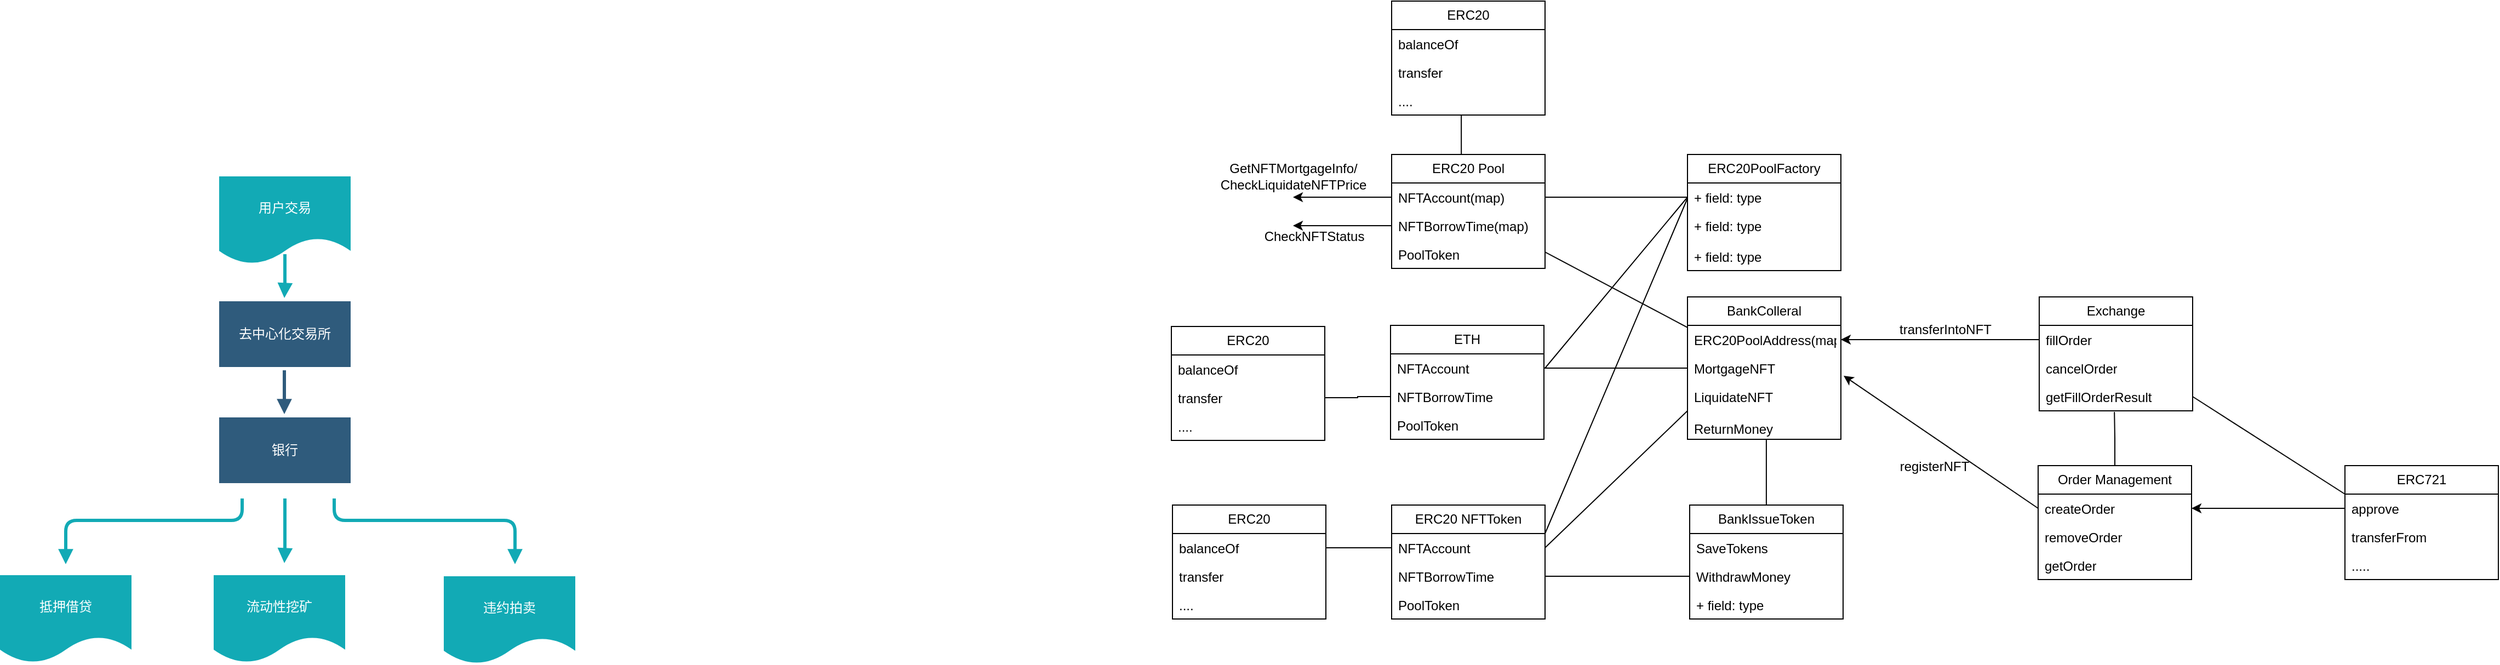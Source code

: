 <mxfile version="21.1.2" type="github">
  <diagram id="07fea595-8f29-1299-0266-81d95cde20df" name="Page-1">
    <mxGraphModel dx="2255" dy="563" grid="1" gridSize="10" guides="1" tooltips="1" connect="1" arrows="1" fold="1" page="1" pageScale="1" pageWidth="1169" pageHeight="827" background="#ffffff" math="0" shadow="0">
      <root>
        <mxCell id="0" />
        <mxCell id="1" parent="0" />
        <mxCell id="0MdUZJ0Amhr4Ln2m6rTR-217" value="去中心化交易所" style="whiteSpace=wrap;shadow=0;fontColor=#FFFFFF;fontFamily=Helvetica;fontStyle=0;html=1;fontSize=12;plain-purple;strokeColor=none;fillColor=#2f5b7c;gradientColor=none;spacing=6;verticalAlign=middle;" vertex="1" parent="1">
          <mxGeometry x="-70" y="994" width="120" height="60" as="geometry" />
        </mxCell>
        <mxCell id="0MdUZJ0Amhr4Ln2m6rTR-227" value="银行" style="whiteSpace=wrap;shadow=0;fontColor=#FFFFFF;fontFamily=Helvetica;fontStyle=0;html=1;fontSize=12;plain-purple;strokeColor=none;fillColor=#2f5b7c;gradientColor=none;spacing=6;verticalAlign=middle;" vertex="1" parent="1">
          <mxGeometry x="-70" y="1100" width="120" height="60" as="geometry" />
        </mxCell>
        <mxCell id="0MdUZJ0Amhr4Ln2m6rTR-228" value="抵押借贷&lt;br&gt; " style="shape=document;whiteSpace=wrap;verticalAlign=middle;strokeColor=none;fillColor=#12aab5;shadow=0;fontColor=#FFFFFF;fontFamily=Helvetica;fontStyle=0;html=1;fontSize=12;spacing=6;spacingBottom=22;" vertex="1" parent="1">
          <mxGeometry x="-270" y="1244" width="120" height="80" as="geometry" />
        </mxCell>
        <mxCell id="0MdUZJ0Amhr4Ln2m6rTR-229" value="流动性挖矿&lt;br&gt; " style="shape=document;whiteSpace=wrap;verticalAlign=middle;strokeColor=none;fillColor=#12aab5;shadow=0;fontColor=#FFFFFF;fontFamily=Helvetica;fontStyle=0;html=1;fontSize=12;spacing=6;spacingBottom=22;" vertex="1" parent="1">
          <mxGeometry x="-75" y="1244" width="120" height="80" as="geometry" />
        </mxCell>
        <mxCell id="0MdUZJ0Amhr4Ln2m6rTR-230" value="违约拍卖&lt;br&gt; " style="shape=document;whiteSpace=wrap;verticalAlign=middle;strokeColor=none;fillColor=#12aab5;shadow=0;fontColor=#FFFFFF;fontFamily=Helvetica;fontStyle=0;html=1;fontSize=12;spacing=6;spacingBottom=22;" vertex="1" parent="1">
          <mxGeometry x="135" y="1245" width="120" height="80" as="geometry" />
        </mxCell>
        <mxCell id="0MdUZJ0Amhr4Ln2m6rTR-231" value="用户交易&lt;br&gt; " style="shape=document;whiteSpace=wrap;verticalAlign=middle;strokeColor=none;fillColor=#12aab5;shadow=0;fontColor=#FFFFFF;fontFamily=Helvetica;fontStyle=0;html=1;fontSize=12;spacing=6;spacingBottom=22;" vertex="1" parent="1">
          <mxGeometry x="-70" y="880" width="120" height="80" as="geometry" />
        </mxCell>
        <mxCell id="0MdUZJ0Amhr4Ln2m6rTR-233" value="" style="edgeStyle=segmentEdgeStyle;strokeColor=#12AAB5;strokeWidth=3;html=1;endArrow=block;endFill=1;" edge="1" parent="1">
          <mxGeometry x="-57.5" y="656" width="100" height="100" as="geometry">
            <mxPoint x="-10" y="951" as="sourcePoint" />
            <mxPoint x="-10.5" y="991" as="targetPoint" />
            <Array as="points">
              <mxPoint x="-10.5" y="981" />
            </Array>
          </mxGeometry>
        </mxCell>
        <mxCell id="0MdUZJ0Amhr4Ln2m6rTR-234" value="" style="edgeStyle=segmentEdgeStyle;strokeColor=#2F5B7C;strokeWidth=3;html=1;endArrow=block;endFill=1;" edge="1" parent="1">
          <mxGeometry width="100" height="100" relative="1" as="geometry">
            <mxPoint x="-10.5" y="1057" as="sourcePoint" />
            <mxPoint x="-10.5" y="1097" as="targetPoint" />
            <Array as="points">
              <mxPoint x="-10.5" y="1082" />
              <mxPoint x="-10.5" y="1082" />
            </Array>
          </mxGeometry>
        </mxCell>
        <mxCell id="0MdUZJ0Amhr4Ln2m6rTR-235" value="" style="edgeStyle=segmentEdgeStyle;strokeColor=#12AAB5;strokeWidth=3;html=1;endArrow=block;endFill=1;" edge="1" parent="1">
          <mxGeometry x="-97" y="869" width="100" height="100" as="geometry">
            <mxPoint x="-49" y="1174" as="sourcePoint" />
            <mxPoint x="-210" y="1234" as="targetPoint" />
            <Array as="points">
              <mxPoint x="-49" y="1194" />
              <mxPoint x="-210" y="1194" />
            </Array>
          </mxGeometry>
        </mxCell>
        <mxCell id="0MdUZJ0Amhr4Ln2m6rTR-236" value="" style="edgeStyle=segmentEdgeStyle;strokeColor=#12AAB5;strokeWidth=3;html=1;endArrow=block;endFill=1;" edge="1" parent="1">
          <mxGeometry x="313" y="869" width="100" height="100" as="geometry">
            <mxPoint x="35" y="1174" as="sourcePoint" />
            <mxPoint x="200" y="1234" as="targetPoint" />
            <Array as="points">
              <mxPoint x="35" y="1194" />
              <mxPoint x="200" y="1194" />
            </Array>
          </mxGeometry>
        </mxCell>
        <mxCell id="0MdUZJ0Amhr4Ln2m6rTR-237" value="" style="edgeStyle=segmentEdgeStyle;strokeColor=#12AAB5;strokeWidth=3;html=1;endArrow=block;endFill=1;" edge="1" parent="1">
          <mxGeometry x="-57.5" y="898" width="100" height="100" as="geometry">
            <mxPoint x="-10" y="1174" as="sourcePoint" />
            <mxPoint x="-10.5" y="1233" as="targetPoint" />
            <Array as="points">
              <mxPoint x="-10.5" y="1223" />
            </Array>
          </mxGeometry>
        </mxCell>
        <mxCell id="0MdUZJ0Amhr4Ln2m6rTR-247" value="" style="rounded=0;orthogonalLoop=0;jettySize=auto;html=1;endArrow=none;endFill=0;" edge="1" parent="1" source="0MdUZJ0Amhr4Ln2m6rTR-239" target="0MdUZJ0Amhr4Ln2m6rTR-243">
          <mxGeometry relative="1" as="geometry" />
        </mxCell>
        <mxCell id="0MdUZJ0Amhr4Ln2m6rTR-300" style="edgeStyle=orthogonalEdgeStyle;rounded=0;orthogonalLoop=1;jettySize=auto;html=1;exitX=0.5;exitY=0;exitDx=0;exitDy=0;entryX=0.454;entryY=0.981;entryDx=0;entryDy=0;entryPerimeter=0;endArrow=none;endFill=0;" edge="1" parent="1" source="0MdUZJ0Amhr4Ln2m6rTR-239" target="0MdUZJ0Amhr4Ln2m6rTR-299">
          <mxGeometry relative="1" as="geometry" />
        </mxCell>
        <mxCell id="0MdUZJ0Amhr4Ln2m6rTR-239" value="ERC20 Pool" style="swimlane;fontStyle=0;childLayout=stackLayout;horizontal=1;startSize=26;fillColor=none;horizontalStack=0;resizeParent=1;resizeParentMax=0;resizeLast=0;collapsible=1;marginBottom=0;whiteSpace=wrap;html=1;" vertex="1" parent="1">
          <mxGeometry x="1000" y="860" width="140" height="104" as="geometry" />
        </mxCell>
        <mxCell id="0MdUZJ0Amhr4Ln2m6rTR-283" style="edgeStyle=orthogonalEdgeStyle;rounded=0;orthogonalLoop=1;jettySize=auto;html=1;exitX=0;exitY=0.5;exitDx=0;exitDy=0;" edge="1" parent="0MdUZJ0Amhr4Ln2m6rTR-239" source="0MdUZJ0Amhr4Ln2m6rTR-240">
          <mxGeometry relative="1" as="geometry">
            <mxPoint x="-90" y="39" as="targetPoint" />
          </mxGeometry>
        </mxCell>
        <mxCell id="0MdUZJ0Amhr4Ln2m6rTR-240" value="NFTAccount(map)" style="text;strokeColor=none;fillColor=none;align=left;verticalAlign=top;spacingLeft=4;spacingRight=4;overflow=hidden;rotatable=0;points=[[0,0.5],[1,0.5]];portConstraint=eastwest;whiteSpace=wrap;html=1;" vertex="1" parent="0MdUZJ0Amhr4Ln2m6rTR-239">
          <mxGeometry y="26" width="140" height="26" as="geometry" />
        </mxCell>
        <mxCell id="0MdUZJ0Amhr4Ln2m6rTR-285" style="edgeStyle=orthogonalEdgeStyle;rounded=0;orthogonalLoop=1;jettySize=auto;html=1;" edge="1" parent="0MdUZJ0Amhr4Ln2m6rTR-239" source="0MdUZJ0Amhr4Ln2m6rTR-241">
          <mxGeometry relative="1" as="geometry">
            <mxPoint x="-90" y="65" as="targetPoint" />
          </mxGeometry>
        </mxCell>
        <mxCell id="0MdUZJ0Amhr4Ln2m6rTR-241" value="NFTBorrowTime(map)" style="text;strokeColor=none;fillColor=none;align=left;verticalAlign=top;spacingLeft=4;spacingRight=4;overflow=hidden;rotatable=0;points=[[0,0.5],[1,0.5]];portConstraint=eastwest;whiteSpace=wrap;html=1;" vertex="1" parent="0MdUZJ0Amhr4Ln2m6rTR-239">
          <mxGeometry y="52" width="140" height="26" as="geometry" />
        </mxCell>
        <mxCell id="0MdUZJ0Amhr4Ln2m6rTR-242" value="PoolToken" style="text;strokeColor=none;fillColor=none;align=left;verticalAlign=top;spacingLeft=4;spacingRight=4;overflow=hidden;rotatable=0;points=[[0,0.5],[1,0.5]];portConstraint=eastwest;whiteSpace=wrap;html=1;" vertex="1" parent="0MdUZJ0Amhr4Ln2m6rTR-239">
          <mxGeometry y="78" width="140" height="26" as="geometry" />
        </mxCell>
        <mxCell id="0MdUZJ0Amhr4Ln2m6rTR-243" value="BankColleral" style="swimlane;fontStyle=0;childLayout=stackLayout;horizontal=1;startSize=26;fillColor=none;horizontalStack=0;resizeParent=1;resizeParentMax=0;resizeLast=0;collapsible=1;marginBottom=0;whiteSpace=wrap;html=1;" vertex="1" parent="1">
          <mxGeometry x="1270" y="990" width="140" height="130" as="geometry" />
        </mxCell>
        <mxCell id="0MdUZJ0Amhr4Ln2m6rTR-244" value="ERC20PoolAddress(map)" style="text;strokeColor=none;fillColor=none;align=left;verticalAlign=top;spacingLeft=4;spacingRight=4;overflow=hidden;rotatable=0;points=[[0,0.5],[1,0.5]];portConstraint=eastwest;whiteSpace=wrap;html=1;" vertex="1" parent="0MdUZJ0Amhr4Ln2m6rTR-243">
          <mxGeometry y="26" width="140" height="26" as="geometry" />
        </mxCell>
        <mxCell id="0MdUZJ0Amhr4Ln2m6rTR-245" value="MortgageNFT" style="text;strokeColor=none;fillColor=none;align=left;verticalAlign=top;spacingLeft=4;spacingRight=4;overflow=hidden;rotatable=0;points=[[0,0.5],[1,0.5]];portConstraint=eastwest;whiteSpace=wrap;html=1;" vertex="1" parent="0MdUZJ0Amhr4Ln2m6rTR-243">
          <mxGeometry y="52" width="140" height="26" as="geometry" />
        </mxCell>
        <mxCell id="0MdUZJ0Amhr4Ln2m6rTR-246" value="LiquidateNFT&lt;br&gt;&lt;br&gt;ReturnMoney" style="text;strokeColor=none;fillColor=none;align=left;verticalAlign=top;spacingLeft=4;spacingRight=4;overflow=hidden;rotatable=0;points=[[0,0.5],[1,0.5]];portConstraint=eastwest;whiteSpace=wrap;html=1;" vertex="1" parent="0MdUZJ0Amhr4Ln2m6rTR-243">
          <mxGeometry y="78" width="140" height="52" as="geometry" />
        </mxCell>
        <mxCell id="0MdUZJ0Amhr4Ln2m6rTR-248" value="ETH" style="swimlane;fontStyle=0;childLayout=stackLayout;horizontal=1;startSize=26;fillColor=none;horizontalStack=0;resizeParent=1;resizeParentMax=0;resizeLast=0;collapsible=1;marginBottom=0;whiteSpace=wrap;html=1;" vertex="1" parent="1">
          <mxGeometry x="999" y="1016" width="140" height="104" as="geometry" />
        </mxCell>
        <mxCell id="0MdUZJ0Amhr4Ln2m6rTR-249" value="NFTAccount" style="text;strokeColor=none;fillColor=none;align=left;verticalAlign=top;spacingLeft=4;spacingRight=4;overflow=hidden;rotatable=0;points=[[0,0.5],[1,0.5]];portConstraint=eastwest;whiteSpace=wrap;html=1;" vertex="1" parent="0MdUZJ0Amhr4Ln2m6rTR-248">
          <mxGeometry y="26" width="140" height="26" as="geometry" />
        </mxCell>
        <mxCell id="0MdUZJ0Amhr4Ln2m6rTR-250" value="NFTBorrowTime" style="text;strokeColor=none;fillColor=none;align=left;verticalAlign=top;spacingLeft=4;spacingRight=4;overflow=hidden;rotatable=0;points=[[0,0.5],[1,0.5]];portConstraint=eastwest;whiteSpace=wrap;html=1;" vertex="1" parent="0MdUZJ0Amhr4Ln2m6rTR-248">
          <mxGeometry y="52" width="140" height="26" as="geometry" />
        </mxCell>
        <mxCell id="0MdUZJ0Amhr4Ln2m6rTR-251" value="PoolToken" style="text;strokeColor=none;fillColor=none;align=left;verticalAlign=top;spacingLeft=4;spacingRight=4;overflow=hidden;rotatable=0;points=[[0,0.5],[1,0.5]];portConstraint=eastwest;whiteSpace=wrap;html=1;" vertex="1" parent="0MdUZJ0Amhr4Ln2m6rTR-248">
          <mxGeometry y="78" width="140" height="26" as="geometry" />
        </mxCell>
        <mxCell id="0MdUZJ0Amhr4Ln2m6rTR-318" style="rounded=0;orthogonalLoop=1;jettySize=auto;html=1;exitX=1;exitY=0.25;exitDx=0;exitDy=0;endArrow=none;endFill=0;" edge="1" parent="1" source="0MdUZJ0Amhr4Ln2m6rTR-252">
          <mxGeometry relative="1" as="geometry">
            <mxPoint x="1270" y="900" as="targetPoint" />
          </mxGeometry>
        </mxCell>
        <mxCell id="0MdUZJ0Amhr4Ln2m6rTR-252" value="ERC20 NFTToken" style="swimlane;fontStyle=0;childLayout=stackLayout;horizontal=1;startSize=26;fillColor=none;horizontalStack=0;resizeParent=1;resizeParentMax=0;resizeLast=0;collapsible=1;marginBottom=0;whiteSpace=wrap;html=1;" vertex="1" parent="1">
          <mxGeometry x="1000" y="1180" width="140" height="104" as="geometry" />
        </mxCell>
        <mxCell id="0MdUZJ0Amhr4Ln2m6rTR-253" value="NFTAccount" style="text;strokeColor=none;fillColor=none;align=left;verticalAlign=top;spacingLeft=4;spacingRight=4;overflow=hidden;rotatable=0;points=[[0,0.5],[1,0.5]];portConstraint=eastwest;whiteSpace=wrap;html=1;" vertex="1" parent="0MdUZJ0Amhr4Ln2m6rTR-252">
          <mxGeometry y="26" width="140" height="26" as="geometry" />
        </mxCell>
        <mxCell id="0MdUZJ0Amhr4Ln2m6rTR-254" value="NFTBorrowTime" style="text;strokeColor=none;fillColor=none;align=left;verticalAlign=top;spacingLeft=4;spacingRight=4;overflow=hidden;rotatable=0;points=[[0,0.5],[1,0.5]];portConstraint=eastwest;whiteSpace=wrap;html=1;" vertex="1" parent="0MdUZJ0Amhr4Ln2m6rTR-252">
          <mxGeometry y="52" width="140" height="26" as="geometry" />
        </mxCell>
        <mxCell id="0MdUZJ0Amhr4Ln2m6rTR-255" value="PoolToken" style="text;strokeColor=none;fillColor=none;align=left;verticalAlign=top;spacingLeft=4;spacingRight=4;overflow=hidden;rotatable=0;points=[[0,0.5],[1,0.5]];portConstraint=eastwest;whiteSpace=wrap;html=1;" vertex="1" parent="0MdUZJ0Amhr4Ln2m6rTR-252">
          <mxGeometry y="78" width="140" height="26" as="geometry" />
        </mxCell>
        <mxCell id="0MdUZJ0Amhr4Ln2m6rTR-257" style="edgeStyle=orthogonalEdgeStyle;rounded=0;orthogonalLoop=1;jettySize=auto;html=1;entryX=0;entryY=0.5;entryDx=0;entryDy=0;endArrow=none;endFill=0;" edge="1" parent="1" source="0MdUZJ0Amhr4Ln2m6rTR-249" target="0MdUZJ0Amhr4Ln2m6rTR-245">
          <mxGeometry relative="1" as="geometry" />
        </mxCell>
        <mxCell id="0MdUZJ0Amhr4Ln2m6rTR-258" style="rounded=0;orthogonalLoop=1;jettySize=auto;html=1;entryX=0;entryY=0.5;entryDx=0;entryDy=0;exitX=1;exitY=0.5;exitDx=0;exitDy=0;endArrow=none;endFill=0;" edge="1" parent="1" source="0MdUZJ0Amhr4Ln2m6rTR-253" target="0MdUZJ0Amhr4Ln2m6rTR-246">
          <mxGeometry relative="1" as="geometry" />
        </mxCell>
        <mxCell id="0MdUZJ0Amhr4Ln2m6rTR-266" style="edgeStyle=orthogonalEdgeStyle;rounded=0;orthogonalLoop=1;jettySize=auto;html=1;endArrow=none;endFill=0;entryX=0.514;entryY=1.01;entryDx=0;entryDy=0;entryPerimeter=0;" edge="1" parent="1" source="0MdUZJ0Amhr4Ln2m6rTR-260" target="0MdUZJ0Amhr4Ln2m6rTR-246">
          <mxGeometry relative="1" as="geometry">
            <mxPoint x="1342" y="1130" as="targetPoint" />
          </mxGeometry>
        </mxCell>
        <mxCell id="0MdUZJ0Amhr4Ln2m6rTR-260" value="BankIssueToken" style="swimlane;fontStyle=0;childLayout=stackLayout;horizontal=1;startSize=26;fillColor=none;horizontalStack=0;resizeParent=1;resizeParentMax=0;resizeLast=0;collapsible=1;marginBottom=0;whiteSpace=wrap;html=1;" vertex="1" parent="1">
          <mxGeometry x="1272" y="1180" width="140" height="104" as="geometry" />
        </mxCell>
        <mxCell id="0MdUZJ0Amhr4Ln2m6rTR-261" value="SaveTokens" style="text;strokeColor=none;fillColor=none;align=left;verticalAlign=top;spacingLeft=4;spacingRight=4;overflow=hidden;rotatable=0;points=[[0,0.5],[1,0.5]];portConstraint=eastwest;whiteSpace=wrap;html=1;" vertex="1" parent="0MdUZJ0Amhr4Ln2m6rTR-260">
          <mxGeometry y="26" width="140" height="26" as="geometry" />
        </mxCell>
        <mxCell id="0MdUZJ0Amhr4Ln2m6rTR-262" value="WithdrawMoney" style="text;strokeColor=none;fillColor=none;align=left;verticalAlign=top;spacingLeft=4;spacingRight=4;overflow=hidden;rotatable=0;points=[[0,0.5],[1,0.5]];portConstraint=eastwest;whiteSpace=wrap;html=1;" vertex="1" parent="0MdUZJ0Amhr4Ln2m6rTR-260">
          <mxGeometry y="52" width="140" height="26" as="geometry" />
        </mxCell>
        <mxCell id="0MdUZJ0Amhr4Ln2m6rTR-263" value="+ field: type" style="text;strokeColor=none;fillColor=none;align=left;verticalAlign=top;spacingLeft=4;spacingRight=4;overflow=hidden;rotatable=0;points=[[0,0.5],[1,0.5]];portConstraint=eastwest;whiteSpace=wrap;html=1;" vertex="1" parent="0MdUZJ0Amhr4Ln2m6rTR-260">
          <mxGeometry y="78" width="140" height="26" as="geometry" />
        </mxCell>
        <mxCell id="0MdUZJ0Amhr4Ln2m6rTR-264" style="edgeStyle=orthogonalEdgeStyle;rounded=0;orthogonalLoop=1;jettySize=auto;html=1;entryX=0;entryY=0.5;entryDx=0;entryDy=0;endArrow=none;endFill=0;" edge="1" parent="1" source="0MdUZJ0Amhr4Ln2m6rTR-254" target="0MdUZJ0Amhr4Ln2m6rTR-262">
          <mxGeometry relative="1" as="geometry" />
        </mxCell>
        <mxCell id="0MdUZJ0Amhr4Ln2m6rTR-267" value="Exchange" style="swimlane;fontStyle=0;childLayout=stackLayout;horizontal=1;startSize=26;fillColor=none;horizontalStack=0;resizeParent=1;resizeParentMax=0;resizeLast=0;collapsible=1;marginBottom=0;whiteSpace=wrap;html=1;" vertex="1" parent="1">
          <mxGeometry x="1591" y="990" width="140" height="104" as="geometry" />
        </mxCell>
        <mxCell id="0MdUZJ0Amhr4Ln2m6rTR-268" value="fillOrder" style="text;strokeColor=none;fillColor=none;align=left;verticalAlign=top;spacingLeft=4;spacingRight=4;overflow=hidden;rotatable=0;points=[[0,0.5],[1,0.5]];portConstraint=eastwest;whiteSpace=wrap;html=1;" vertex="1" parent="0MdUZJ0Amhr4Ln2m6rTR-267">
          <mxGeometry y="26" width="140" height="26" as="geometry" />
        </mxCell>
        <mxCell id="0MdUZJ0Amhr4Ln2m6rTR-269" value="cancelOrder&lt;span id=&quot;docs-internal-guid-cefc90cc-7fff-31b1-23c8-4a51f137ae69&quot;&gt;&lt;/span&gt;&lt;span id=&quot;docs-internal-guid-cefc90cc-7fff-31b1-23c8-4a51f137ae69&quot;&gt;&lt;/span&gt;&lt;span id=&quot;docs-internal-guid-cefc90cc-7fff-31b1-23c8-4a51f137ae69&quot;&gt;&lt;/span&gt;" style="text;strokeColor=none;fillColor=none;align=left;verticalAlign=top;spacingLeft=4;spacingRight=4;overflow=hidden;rotatable=0;points=[[0,0.5],[1,0.5]];portConstraint=eastwest;whiteSpace=wrap;html=1;" vertex="1" parent="0MdUZJ0Amhr4Ln2m6rTR-267">
          <mxGeometry y="52" width="140" height="26" as="geometry" />
        </mxCell>
        <mxCell id="0MdUZJ0Amhr4Ln2m6rTR-270" value="getFillOrderResult&lt;span id=&quot;docs-internal-guid-ebca988b-7fff-6f1b-a2be-4e95049471c1&quot;&gt;&lt;/span&gt;" style="text;strokeColor=none;fillColor=none;align=left;verticalAlign=top;spacingLeft=4;spacingRight=4;overflow=hidden;rotatable=0;points=[[0,0.5],[1,0.5]];portConstraint=eastwest;whiteSpace=wrap;html=1;" vertex="1" parent="0MdUZJ0Amhr4Ln2m6rTR-267">
          <mxGeometry y="78" width="140" height="26" as="geometry" />
        </mxCell>
        <mxCell id="0MdUZJ0Amhr4Ln2m6rTR-287" style="edgeStyle=orthogonalEdgeStyle;rounded=0;orthogonalLoop=1;jettySize=auto;html=1;entryX=0.49;entryY=1.037;entryDx=0;entryDy=0;entryPerimeter=0;endArrow=none;endFill=0;" edge="1" parent="1" source="0MdUZJ0Amhr4Ln2m6rTR-271" target="0MdUZJ0Amhr4Ln2m6rTR-270">
          <mxGeometry relative="1" as="geometry" />
        </mxCell>
        <mxCell id="0MdUZJ0Amhr4Ln2m6rTR-271" value="Order Management" style="swimlane;fontStyle=0;childLayout=stackLayout;horizontal=1;startSize=26;fillColor=none;horizontalStack=0;resizeParent=1;resizeParentMax=0;resizeLast=0;collapsible=1;marginBottom=0;whiteSpace=wrap;html=1;" vertex="1" parent="1">
          <mxGeometry x="1590" y="1144" width="140" height="104" as="geometry" />
        </mxCell>
        <mxCell id="0MdUZJ0Amhr4Ln2m6rTR-272" value="createOrder" style="text;strokeColor=none;fillColor=none;align=left;verticalAlign=top;spacingLeft=4;spacingRight=4;overflow=hidden;rotatable=0;points=[[0,0.5],[1,0.5]];portConstraint=eastwest;whiteSpace=wrap;html=1;" vertex="1" parent="0MdUZJ0Amhr4Ln2m6rTR-271">
          <mxGeometry y="26" width="140" height="26" as="geometry" />
        </mxCell>
        <mxCell id="0MdUZJ0Amhr4Ln2m6rTR-273" value="removeOrder" style="text;strokeColor=none;fillColor=none;align=left;verticalAlign=top;spacingLeft=4;spacingRight=4;overflow=hidden;rotatable=0;points=[[0,0.5],[1,0.5]];portConstraint=eastwest;whiteSpace=wrap;html=1;" vertex="1" parent="0MdUZJ0Amhr4Ln2m6rTR-271">
          <mxGeometry y="52" width="140" height="26" as="geometry" />
        </mxCell>
        <mxCell id="0MdUZJ0Amhr4Ln2m6rTR-274" value="getOrder" style="text;strokeColor=none;fillColor=none;align=left;verticalAlign=top;spacingLeft=4;spacingRight=4;overflow=hidden;rotatable=0;points=[[0,0.5],[1,0.5]];portConstraint=eastwest;whiteSpace=wrap;html=1;" vertex="1" parent="0MdUZJ0Amhr4Ln2m6rTR-271">
          <mxGeometry y="78" width="140" height="26" as="geometry" />
        </mxCell>
        <mxCell id="0MdUZJ0Amhr4Ln2m6rTR-278" style="edgeStyle=orthogonalEdgeStyle;rounded=0;orthogonalLoop=1;jettySize=auto;html=1;exitX=0;exitY=0.5;exitDx=0;exitDy=0;" edge="1" parent="1" source="0MdUZJ0Amhr4Ln2m6rTR-268" target="0MdUZJ0Amhr4Ln2m6rTR-244">
          <mxGeometry relative="1" as="geometry" />
        </mxCell>
        <mxCell id="0MdUZJ0Amhr4Ln2m6rTR-279" value="transferIntoNFT&lt;span id=&quot;docs-internal-guid-4c8c4310-7fff-1c7a-6c5f-d83ab278721c&quot;&gt;&lt;/span&gt;" style="text;html=1;align=center;verticalAlign=middle;resizable=0;points=[];autosize=1;strokeColor=none;fillColor=none;" vertex="1" parent="1">
          <mxGeometry x="1450" y="1005" width="110" height="30" as="geometry" />
        </mxCell>
        <mxCell id="0MdUZJ0Amhr4Ln2m6rTR-281" style="rounded=0;orthogonalLoop=1;jettySize=auto;html=1;exitX=0;exitY=0.5;exitDx=0;exitDy=0;entryX=1.018;entryY=0.769;entryDx=0;entryDy=0;entryPerimeter=0;" edge="1" parent="1" source="0MdUZJ0Amhr4Ln2m6rTR-272" target="0MdUZJ0Amhr4Ln2m6rTR-245">
          <mxGeometry relative="1" as="geometry" />
        </mxCell>
        <mxCell id="0MdUZJ0Amhr4Ln2m6rTR-282" value="registerNFT&lt;span id=&quot;docs-internal-guid-d663b26e-7fff-17fd-18d1-e45e64eba738&quot;&gt;&lt;/span&gt;" style="text;html=1;align=center;verticalAlign=middle;resizable=0;points=[];autosize=1;strokeColor=none;fillColor=none;" vertex="1" parent="1">
          <mxGeometry x="1450" y="1130" width="90" height="30" as="geometry" />
        </mxCell>
        <mxCell id="0MdUZJ0Amhr4Ln2m6rTR-284" value="GetNFTMortgageInfo/&lt;br&gt;CheckLiquidateNFTPrice&lt;br&gt;&lt;span id=&quot;docs-internal-guid-f369dbc1-7fff-902d-d7d0-810651dbd8d1&quot;&gt;&lt;/span&gt;" style="text;html=1;align=center;verticalAlign=middle;resizable=0;points=[];autosize=1;strokeColor=none;fillColor=none;" vertex="1" parent="1">
          <mxGeometry x="830" y="860" width="160" height="40" as="geometry" />
        </mxCell>
        <mxCell id="0MdUZJ0Amhr4Ln2m6rTR-286" value="CheckNFTStatus" style="text;html=1;align=center;verticalAlign=middle;resizable=0;points=[];autosize=1;strokeColor=none;fillColor=none;" vertex="1" parent="1">
          <mxGeometry x="874" y="920" width="110" height="30" as="geometry" />
        </mxCell>
        <mxCell id="0MdUZJ0Amhr4Ln2m6rTR-288" value="ERC721" style="swimlane;fontStyle=0;childLayout=stackLayout;horizontal=1;startSize=26;fillColor=none;horizontalStack=0;resizeParent=1;resizeParentMax=0;resizeLast=0;collapsible=1;marginBottom=0;whiteSpace=wrap;html=1;" vertex="1" parent="1">
          <mxGeometry x="1870" y="1144" width="140" height="104" as="geometry" />
        </mxCell>
        <mxCell id="0MdUZJ0Amhr4Ln2m6rTR-289" value="approve" style="text;strokeColor=none;fillColor=none;align=left;verticalAlign=top;spacingLeft=4;spacingRight=4;overflow=hidden;rotatable=0;points=[[0,0.5],[1,0.5]];portConstraint=eastwest;whiteSpace=wrap;html=1;" vertex="1" parent="0MdUZJ0Amhr4Ln2m6rTR-288">
          <mxGeometry y="26" width="140" height="26" as="geometry" />
        </mxCell>
        <mxCell id="0MdUZJ0Amhr4Ln2m6rTR-290" value="transferFrom" style="text;strokeColor=none;fillColor=none;align=left;verticalAlign=top;spacingLeft=4;spacingRight=4;overflow=hidden;rotatable=0;points=[[0,0.5],[1,0.5]];portConstraint=eastwest;whiteSpace=wrap;html=1;" vertex="1" parent="0MdUZJ0Amhr4Ln2m6rTR-288">
          <mxGeometry y="52" width="140" height="26" as="geometry" />
        </mxCell>
        <mxCell id="0MdUZJ0Amhr4Ln2m6rTR-291" value="....." style="text;strokeColor=none;fillColor=none;align=left;verticalAlign=top;spacingLeft=4;spacingRight=4;overflow=hidden;rotatable=0;points=[[0,0.5],[1,0.5]];portConstraint=eastwest;whiteSpace=wrap;html=1;" vertex="1" parent="0MdUZJ0Amhr4Ln2m6rTR-288">
          <mxGeometry y="78" width="140" height="26" as="geometry" />
        </mxCell>
        <mxCell id="0MdUZJ0Amhr4Ln2m6rTR-292" style="edgeStyle=orthogonalEdgeStyle;rounded=0;orthogonalLoop=1;jettySize=auto;html=1;exitX=0;exitY=0.5;exitDx=0;exitDy=0;entryX=1;entryY=0.5;entryDx=0;entryDy=0;" edge="1" parent="1" source="0MdUZJ0Amhr4Ln2m6rTR-289" target="0MdUZJ0Amhr4Ln2m6rTR-272">
          <mxGeometry relative="1" as="geometry" />
        </mxCell>
        <mxCell id="0MdUZJ0Amhr4Ln2m6rTR-293" style="rounded=0;orthogonalLoop=1;jettySize=auto;html=1;entryX=0;entryY=0.25;entryDx=0;entryDy=0;endArrow=none;endFill=0;exitX=1;exitY=0.5;exitDx=0;exitDy=0;" edge="1" parent="1" source="0MdUZJ0Amhr4Ln2m6rTR-270" target="0MdUZJ0Amhr4Ln2m6rTR-288">
          <mxGeometry relative="1" as="geometry">
            <mxPoint x="1700" y="1100" as="sourcePoint" />
          </mxGeometry>
        </mxCell>
        <mxCell id="0MdUZJ0Amhr4Ln2m6rTR-296" value="ERC20" style="swimlane;fontStyle=0;childLayout=stackLayout;horizontal=1;startSize=26;fillColor=none;horizontalStack=0;resizeParent=1;resizeParentMax=0;resizeLast=0;collapsible=1;marginBottom=0;whiteSpace=wrap;html=1;" vertex="1" parent="1">
          <mxGeometry x="1000" y="720" width="140" height="104" as="geometry" />
        </mxCell>
        <mxCell id="0MdUZJ0Amhr4Ln2m6rTR-297" value="balanceOf" style="text;strokeColor=none;fillColor=none;align=left;verticalAlign=top;spacingLeft=4;spacingRight=4;overflow=hidden;rotatable=0;points=[[0,0.5],[1,0.5]];portConstraint=eastwest;whiteSpace=wrap;html=1;" vertex="1" parent="0MdUZJ0Amhr4Ln2m6rTR-296">
          <mxGeometry y="26" width="140" height="26" as="geometry" />
        </mxCell>
        <mxCell id="0MdUZJ0Amhr4Ln2m6rTR-298" value="transfer" style="text;strokeColor=none;fillColor=none;align=left;verticalAlign=top;spacingLeft=4;spacingRight=4;overflow=hidden;rotatable=0;points=[[0,0.5],[1,0.5]];portConstraint=eastwest;whiteSpace=wrap;html=1;" vertex="1" parent="0MdUZJ0Amhr4Ln2m6rTR-296">
          <mxGeometry y="52" width="140" height="26" as="geometry" />
        </mxCell>
        <mxCell id="0MdUZJ0Amhr4Ln2m6rTR-299" value="...." style="text;strokeColor=none;fillColor=none;align=left;verticalAlign=top;spacingLeft=4;spacingRight=4;overflow=hidden;rotatable=0;points=[[0,0.5],[1,0.5]];portConstraint=eastwest;whiteSpace=wrap;html=1;" vertex="1" parent="0MdUZJ0Amhr4Ln2m6rTR-296">
          <mxGeometry y="78" width="140" height="26" as="geometry" />
        </mxCell>
        <mxCell id="0MdUZJ0Amhr4Ln2m6rTR-305" value="ERC20" style="swimlane;fontStyle=0;childLayout=stackLayout;horizontal=1;startSize=26;fillColor=none;horizontalStack=0;resizeParent=1;resizeParentMax=0;resizeLast=0;collapsible=1;marginBottom=0;whiteSpace=wrap;html=1;" vertex="1" parent="1">
          <mxGeometry x="800" y="1180" width="140" height="104" as="geometry" />
        </mxCell>
        <mxCell id="0MdUZJ0Amhr4Ln2m6rTR-306" value="balanceOf" style="text;strokeColor=none;fillColor=none;align=left;verticalAlign=top;spacingLeft=4;spacingRight=4;overflow=hidden;rotatable=0;points=[[0,0.5],[1,0.5]];portConstraint=eastwest;whiteSpace=wrap;html=1;" vertex="1" parent="0MdUZJ0Amhr4Ln2m6rTR-305">
          <mxGeometry y="26" width="140" height="26" as="geometry" />
        </mxCell>
        <mxCell id="0MdUZJ0Amhr4Ln2m6rTR-307" value="transfer" style="text;strokeColor=none;fillColor=none;align=left;verticalAlign=top;spacingLeft=4;spacingRight=4;overflow=hidden;rotatable=0;points=[[0,0.5],[1,0.5]];portConstraint=eastwest;whiteSpace=wrap;html=1;" vertex="1" parent="0MdUZJ0Amhr4Ln2m6rTR-305">
          <mxGeometry y="52" width="140" height="26" as="geometry" />
        </mxCell>
        <mxCell id="0MdUZJ0Amhr4Ln2m6rTR-308" value="...." style="text;strokeColor=none;fillColor=none;align=left;verticalAlign=top;spacingLeft=4;spacingRight=4;overflow=hidden;rotatable=0;points=[[0,0.5],[1,0.5]];portConstraint=eastwest;whiteSpace=wrap;html=1;" vertex="1" parent="0MdUZJ0Amhr4Ln2m6rTR-305">
          <mxGeometry y="78" width="140" height="26" as="geometry" />
        </mxCell>
        <mxCell id="0MdUZJ0Amhr4Ln2m6rTR-310" style="edgeStyle=orthogonalEdgeStyle;rounded=0;orthogonalLoop=1;jettySize=auto;html=1;entryX=1;entryY=0.5;entryDx=0;entryDy=0;endArrow=none;endFill=0;" edge="1" parent="1" source="0MdUZJ0Amhr4Ln2m6rTR-253" target="0MdUZJ0Amhr4Ln2m6rTR-306">
          <mxGeometry relative="1" as="geometry" />
        </mxCell>
        <mxCell id="0MdUZJ0Amhr4Ln2m6rTR-312" value="ERC20PoolFactory" style="swimlane;fontStyle=0;childLayout=stackLayout;horizontal=1;startSize=26;fillColor=none;horizontalStack=0;resizeParent=1;resizeParentMax=0;resizeLast=0;collapsible=1;marginBottom=0;whiteSpace=wrap;html=1;" vertex="1" parent="1">
          <mxGeometry x="1270" y="860" width="140" height="106" as="geometry" />
        </mxCell>
        <mxCell id="0MdUZJ0Amhr4Ln2m6rTR-313" value="+ field: type" style="text;strokeColor=none;fillColor=none;align=left;verticalAlign=top;spacingLeft=4;spacingRight=4;overflow=hidden;rotatable=0;points=[[0,0.5],[1,0.5]];portConstraint=eastwest;whiteSpace=wrap;html=1;" vertex="1" parent="0MdUZJ0Amhr4Ln2m6rTR-312">
          <mxGeometry y="26" width="140" height="26" as="geometry" />
        </mxCell>
        <mxCell id="0MdUZJ0Amhr4Ln2m6rTR-314" value="+ field: type" style="text;strokeColor=none;fillColor=none;align=left;verticalAlign=top;spacingLeft=4;spacingRight=4;overflow=hidden;rotatable=0;points=[[0,0.5],[1,0.5]];portConstraint=eastwest;whiteSpace=wrap;html=1;" vertex="1" parent="0MdUZJ0Amhr4Ln2m6rTR-312">
          <mxGeometry y="52" width="140" height="28" as="geometry" />
        </mxCell>
        <mxCell id="0MdUZJ0Amhr4Ln2m6rTR-315" value="+ field: type" style="text;strokeColor=none;fillColor=none;align=left;verticalAlign=top;spacingLeft=4;spacingRight=4;overflow=hidden;rotatable=0;points=[[0,0.5],[1,0.5]];portConstraint=eastwest;whiteSpace=wrap;html=1;" vertex="1" parent="0MdUZJ0Amhr4Ln2m6rTR-312">
          <mxGeometry y="80" width="140" height="26" as="geometry" />
        </mxCell>
        <mxCell id="0MdUZJ0Amhr4Ln2m6rTR-316" style="edgeStyle=orthogonalEdgeStyle;rounded=0;orthogonalLoop=1;jettySize=auto;html=1;exitX=1;exitY=0.5;exitDx=0;exitDy=0;entryX=0;entryY=0.5;entryDx=0;entryDy=0;endArrow=none;endFill=0;" edge="1" parent="1" source="0MdUZJ0Amhr4Ln2m6rTR-240" target="0MdUZJ0Amhr4Ln2m6rTR-313">
          <mxGeometry relative="1" as="geometry" />
        </mxCell>
        <mxCell id="0MdUZJ0Amhr4Ln2m6rTR-317" style="rounded=0;orthogonalLoop=1;jettySize=auto;html=1;entryX=0;entryY=0.5;entryDx=0;entryDy=0;endArrow=none;endFill=0;" edge="1" parent="1" target="0MdUZJ0Amhr4Ln2m6rTR-313">
          <mxGeometry relative="1" as="geometry">
            <mxPoint x="1140" y="1055" as="sourcePoint" />
          </mxGeometry>
        </mxCell>
        <mxCell id="0MdUZJ0Amhr4Ln2m6rTR-319" value="ERC20" style="swimlane;fontStyle=0;childLayout=stackLayout;horizontal=1;startSize=26;fillColor=none;horizontalStack=0;resizeParent=1;resizeParentMax=0;resizeLast=0;collapsible=1;marginBottom=0;whiteSpace=wrap;html=1;" vertex="1" parent="1">
          <mxGeometry x="799" y="1017" width="140" height="104" as="geometry" />
        </mxCell>
        <mxCell id="0MdUZJ0Amhr4Ln2m6rTR-320" value="balanceOf" style="text;strokeColor=none;fillColor=none;align=left;verticalAlign=top;spacingLeft=4;spacingRight=4;overflow=hidden;rotatable=0;points=[[0,0.5],[1,0.5]];portConstraint=eastwest;whiteSpace=wrap;html=1;" vertex="1" parent="0MdUZJ0Amhr4Ln2m6rTR-319">
          <mxGeometry y="26" width="140" height="26" as="geometry" />
        </mxCell>
        <mxCell id="0MdUZJ0Amhr4Ln2m6rTR-321" value="transfer" style="text;strokeColor=none;fillColor=none;align=left;verticalAlign=top;spacingLeft=4;spacingRight=4;overflow=hidden;rotatable=0;points=[[0,0.5],[1,0.5]];portConstraint=eastwest;whiteSpace=wrap;html=1;" vertex="1" parent="0MdUZJ0Amhr4Ln2m6rTR-319">
          <mxGeometry y="52" width="140" height="26" as="geometry" />
        </mxCell>
        <mxCell id="0MdUZJ0Amhr4Ln2m6rTR-322" value="...." style="text;strokeColor=none;fillColor=none;align=left;verticalAlign=top;spacingLeft=4;spacingRight=4;overflow=hidden;rotatable=0;points=[[0,0.5],[1,0.5]];portConstraint=eastwest;whiteSpace=wrap;html=1;" vertex="1" parent="0MdUZJ0Amhr4Ln2m6rTR-319">
          <mxGeometry y="78" width="140" height="26" as="geometry" />
        </mxCell>
        <mxCell id="0MdUZJ0Amhr4Ln2m6rTR-323" style="edgeStyle=orthogonalEdgeStyle;rounded=0;orthogonalLoop=1;jettySize=auto;html=1;entryX=0;entryY=0.5;entryDx=0;entryDy=0;endArrow=none;endFill=0;" edge="1" parent="1" source="0MdUZJ0Amhr4Ln2m6rTR-321" target="0MdUZJ0Amhr4Ln2m6rTR-250">
          <mxGeometry relative="1" as="geometry" />
        </mxCell>
      </root>
    </mxGraphModel>
  </diagram>
</mxfile>
